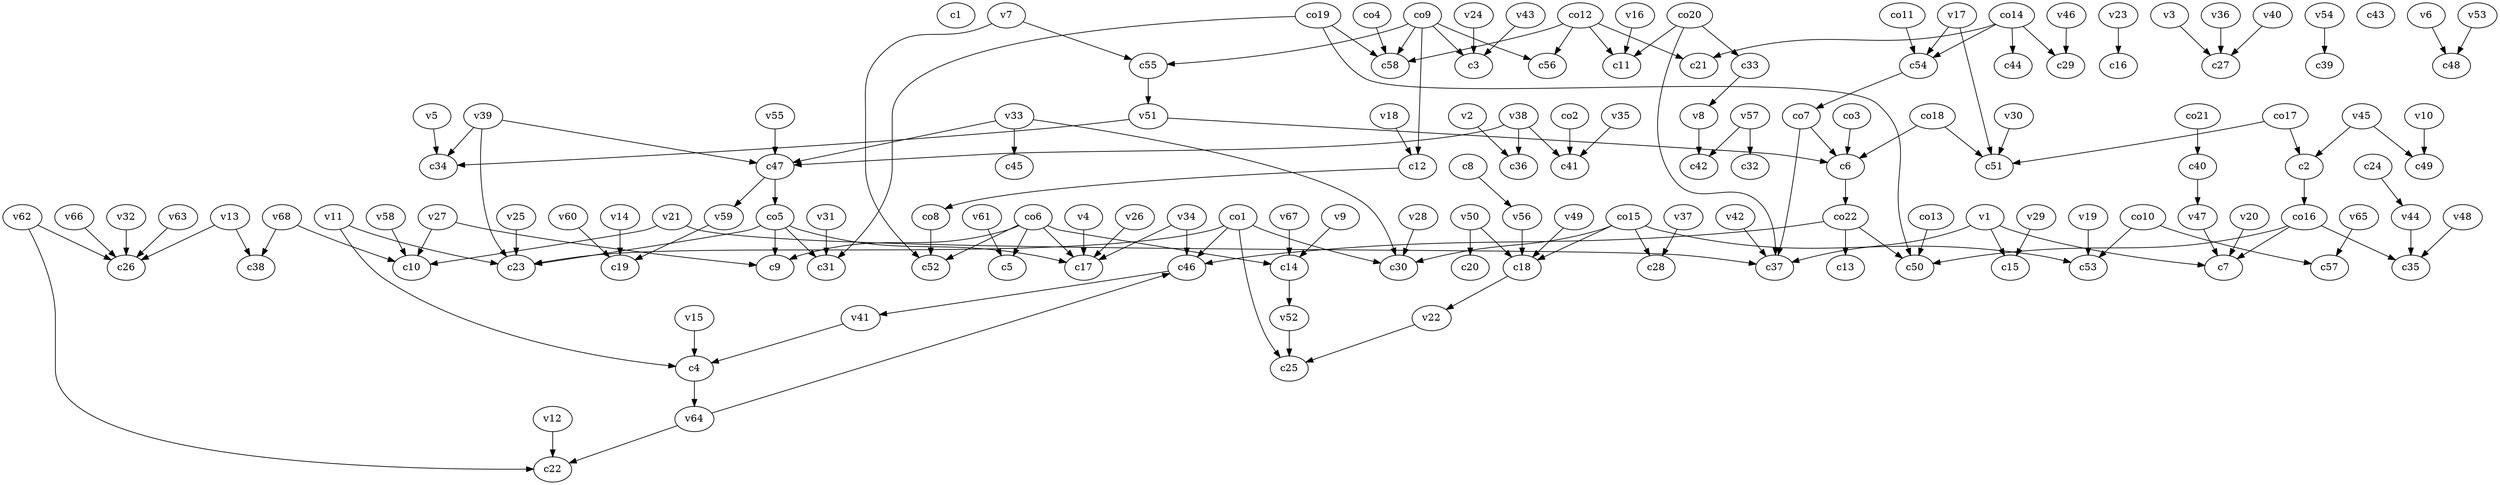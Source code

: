 strict digraph  {
c1;
c2;
c3;
c4;
c5;
c6;
c7;
c8;
c9;
c10;
c11;
c12;
c13;
c14;
c15;
c16;
c17;
c18;
c19;
c20;
c21;
c22;
c23;
c24;
c25;
c26;
c27;
c28;
c29;
c30;
c31;
c32;
c33;
c34;
c35;
c36;
c37;
c38;
c39;
c40;
c41;
c42;
c43;
c44;
c45;
c46;
c47;
c48;
c49;
c50;
c51;
c52;
c53;
c54;
c55;
c56;
c57;
c58;
v1;
v2;
v3;
v4;
v5;
v6;
v7;
v8;
v9;
v10;
v11;
v12;
v13;
v14;
v15;
v16;
v17;
v18;
v19;
v20;
v21;
v22;
v23;
v24;
v25;
v26;
v27;
v28;
v29;
v30;
v31;
v32;
v33;
v34;
v35;
v36;
v37;
v38;
v39;
v40;
v41;
v42;
v43;
v44;
v45;
v46;
v47;
v48;
v49;
v50;
v51;
v52;
v53;
v54;
v55;
v56;
v57;
v58;
v59;
v60;
v61;
v62;
v63;
v64;
v65;
v66;
v67;
v68;
co1;
co2;
co3;
co4;
co5;
co6;
co7;
co8;
co9;
co10;
co11;
co12;
co13;
co14;
co15;
co16;
co17;
co18;
co19;
co20;
co21;
co22;
c2 -> co16  [weight=1];
c4 -> v64  [weight=1];
c6 -> co22  [weight=1];
c8 -> v56  [weight=1];
c12 -> co8  [weight=1];
c14 -> v52  [weight=1];
c18 -> v22  [weight=1];
c24 -> v44  [weight=1];
c33 -> v8  [weight=1];
c40 -> v47  [weight=1];
c46 -> v41  [weight=1];
c47 -> co5  [weight=1];
c47 -> v59  [weight=1];
c54 -> co7  [weight=1];
c55 -> v51  [weight=1];
v1 -> c7  [weight=1];
v1 -> c37  [weight=1];
v1 -> c15  [weight=1];
v2 -> c36  [weight=1];
v3 -> c27  [weight=1];
v4 -> c17  [weight=1];
v5 -> c34  [weight=1];
v6 -> c48  [weight=1];
v7 -> c52  [weight=1];
v7 -> c55  [weight=1];
v8 -> c42  [weight=1];
v9 -> c14  [weight=1];
v10 -> c49  [weight=1];
v11 -> c4  [weight=1];
v11 -> c23  [weight=1];
v12 -> c22  [weight=1];
v13 -> c38  [weight=1];
v13 -> c26  [weight=1];
v14 -> c19  [weight=1];
v15 -> c4  [weight=1];
v16 -> c11  [weight=1];
v17 -> c51  [weight=1];
v17 -> c54  [weight=1];
v18 -> c12  [weight=1];
v19 -> c53  [weight=1];
v20 -> c7  [weight=1];
v21 -> c10  [weight=1];
v21 -> c37  [weight=1];
v22 -> c25  [weight=1];
v23 -> c16  [weight=1];
v24 -> c3  [weight=1];
v25 -> c23  [weight=1];
v26 -> c17  [weight=1];
v27 -> c10  [weight=1];
v27 -> c9  [weight=1];
v28 -> c30  [weight=1];
v29 -> c15  [weight=1];
v30 -> c51  [weight=1];
v31 -> c31  [weight=1];
v32 -> c26  [weight=1];
v33 -> c45  [weight=1];
v33 -> c47  [weight=1];
v33 -> c30  [weight=1];
v34 -> c17  [weight=1];
v34 -> c46  [weight=1];
v35 -> c41  [weight=1];
v36 -> c27  [weight=1];
v37 -> c28  [weight=1];
v38 -> c41  [weight=1];
v38 -> c36  [weight=1];
v38 -> c47  [weight=1];
v39 -> c23  [weight=1];
v39 -> c47  [weight=1];
v39 -> c34  [weight=1];
v40 -> c27  [weight=1];
v41 -> c4  [weight=1];
v42 -> c37  [weight=1];
v43 -> c3  [weight=1];
v44 -> c35  [weight=1];
v45 -> c2  [weight=1];
v45 -> c49  [weight=1];
v46 -> c29  [weight=1];
v47 -> c7  [weight=1];
v48 -> c35  [weight=1];
v49 -> c18  [weight=1];
v50 -> c20  [weight=1];
v50 -> c18  [weight=1];
v51 -> c34  [weight=1];
v51 -> c6  [weight=1];
v52 -> c25  [weight=1];
v53 -> c48  [weight=1];
v54 -> c39  [weight=1];
v55 -> c47  [weight=1];
v56 -> c18  [weight=1];
v57 -> c42  [weight=1];
v57 -> c32  [weight=1];
v58 -> c10  [weight=1];
v59 -> c19  [weight=1];
v60 -> c19  [weight=1];
v61 -> c5  [weight=1];
v62 -> c26  [weight=1];
v62 -> c22  [weight=1];
v63 -> c26  [weight=1];
v64 -> c22  [weight=1];
v64 -> c46  [weight=1];
v65 -> c57  [weight=1];
v66 -> c26  [weight=1];
v67 -> c14  [weight=1];
v68 -> c38  [weight=1];
v68 -> c10  [weight=1];
co1 -> c30  [weight=1];
co1 -> c25  [weight=1];
co1 -> c46  [weight=1];
co1 -> c23  [weight=1];
co2 -> c41  [weight=1];
co3 -> c6  [weight=1];
co4 -> c58  [weight=1];
co5 -> c17  [weight=1];
co5 -> c23  [weight=1];
co5 -> c31  [weight=1];
co5 -> c9  [weight=1];
co6 -> c17  [weight=1];
co6 -> c5  [weight=1];
co6 -> c52  [weight=1];
co6 -> c9  [weight=1];
co6 -> c14  [weight=1];
co7 -> c37  [weight=1];
co7 -> c6  [weight=1];
co8 -> c52  [weight=1];
co9 -> c56  [weight=1];
co9 -> c58  [weight=1];
co9 -> c55  [weight=1];
co9 -> c3  [weight=1];
co9 -> c12  [weight=1];
co10 -> c57  [weight=1];
co10 -> c53  [weight=1];
co11 -> c54  [weight=1];
co12 -> c11  [weight=1];
co12 -> c21  [weight=1];
co12 -> c58  [weight=1];
co12 -> c56  [weight=1];
co13 -> c50  [weight=1];
co14 -> c44  [weight=1];
co14 -> c29  [weight=1];
co14 -> c21  [weight=1];
co14 -> c54  [weight=1];
co15 -> c53  [weight=1];
co15 -> c18  [weight=1];
co15 -> c28  [weight=1];
co15 -> c30  [weight=1];
co16 -> c35  [weight=1];
co16 -> c50  [weight=1];
co16 -> c7  [weight=1];
co17 -> c51  [weight=1];
co17 -> c2  [weight=1];
co18 -> c51  [weight=1];
co18 -> c6  [weight=1];
co19 -> c31  [weight=1];
co19 -> c58  [weight=1];
co19 -> c50  [weight=1];
co20 -> c37  [weight=1];
co20 -> c33  [weight=1];
co20 -> c11  [weight=1];
co21 -> c40  [weight=1];
co22 -> c13  [weight=1];
co22 -> c46  [weight=1];
co22 -> c50  [weight=1];
}
